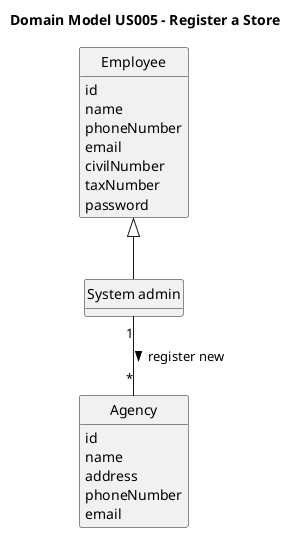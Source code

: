 @startuml
skinparam monochrome true
skinparam packageStyle rectangle
skinparam shadowing false


skinparam classAttributeIconSize 0

hide circle
hide methods

title Domain Model US005 - Register a Store


class "System admin" as admin {}

class Employee{
    id
    name
    phoneNumber
    email
    civilNumber
    taxNumber
    password
}

class "System admin" as admin {}
class Agency {
    id
    name
    address
    phoneNumber
    email
}






Employee <|-- admin
admin "1" -- "*" Agency : register new >





@enduml